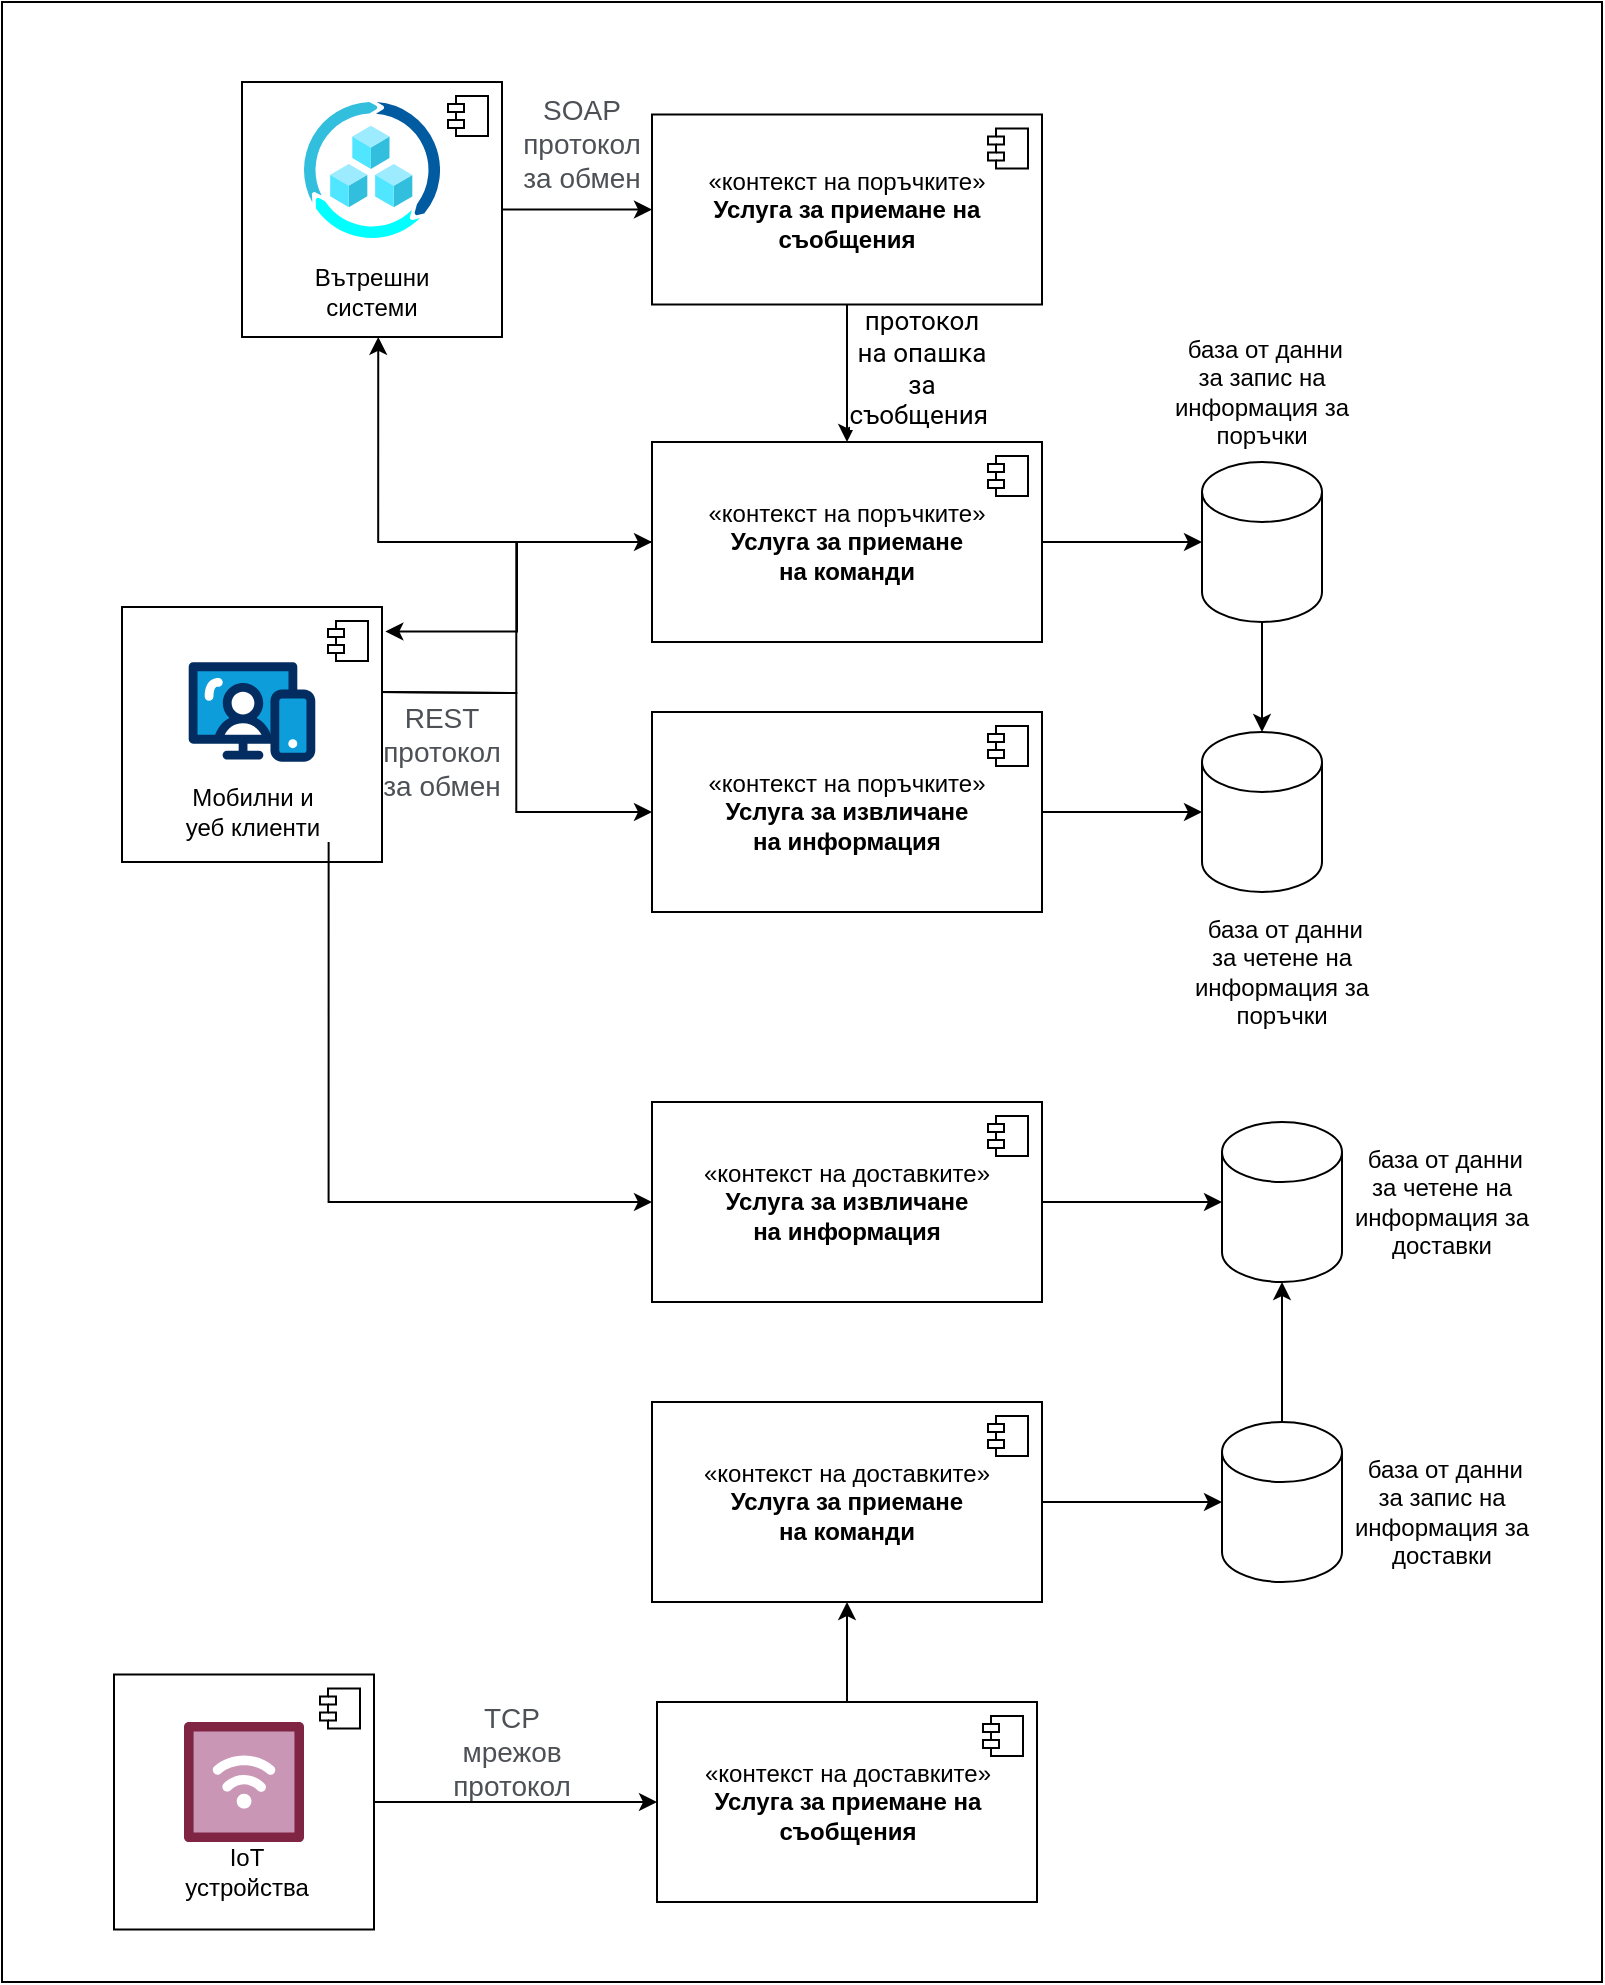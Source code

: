 <mxfile version="24.0.0" type="github">
  <diagram name="Page-1" id="3kHtIoUZKBWZ_jtWRq0K">
    <mxGraphModel dx="2193" dy="710" grid="1" gridSize="10" guides="1" tooltips="1" connect="1" arrows="1" fold="1" page="1" pageScale="1" pageWidth="827" pageHeight="1169" math="0" shadow="0">
      <root>
        <mxCell id="0" />
        <mxCell id="1" parent="0" />
        <mxCell id="xaT1OQUmqO23OhHExjbj-22" value="" style="rounded=0;whiteSpace=wrap;html=1;" vertex="1" parent="1">
          <mxGeometry x="-40" width="800" height="990" as="geometry" />
        </mxCell>
        <mxCell id="xaT1OQUmqO23OhHExjbj-24" style="edgeStyle=orthogonalEdgeStyle;rounded=0;orthogonalLoop=1;jettySize=auto;html=1;entryX=0;entryY=0.5;entryDx=0;entryDy=0;" edge="1" parent="1" target="xaT1OQUmqO23OhHExjbj-34">
          <mxGeometry relative="1" as="geometry">
            <mxPoint x="148.29" y="345.0" as="sourcePoint" />
          </mxGeometry>
        </mxCell>
        <mxCell id="xaT1OQUmqO23OhHExjbj-25" style="edgeStyle=orthogonalEdgeStyle;rounded=0;orthogonalLoop=1;jettySize=auto;html=1;entryX=0;entryY=0.5;entryDx=0;entryDy=0;" edge="1" parent="1" target="xaT1OQUmqO23OhHExjbj-37">
          <mxGeometry relative="1" as="geometry">
            <mxPoint x="148.29" y="345.0" as="sourcePoint" />
          </mxGeometry>
        </mxCell>
        <mxCell id="xaT1OQUmqO23OhHExjbj-31" style="edgeStyle=orthogonalEdgeStyle;rounded=0;orthogonalLoop=1;jettySize=auto;html=1;exitX=0.5;exitY=1;exitDx=0;exitDy=0;entryX=0.5;entryY=0;entryDx=0;entryDy=0;" edge="1" parent="1" source="xaT1OQUmqO23OhHExjbj-32" target="xaT1OQUmqO23OhHExjbj-34">
          <mxGeometry relative="1" as="geometry" />
        </mxCell>
        <mxCell id="xaT1OQUmqO23OhHExjbj-32" value="«контекст на поръчките»&lt;br&gt;&lt;b&gt;Услуга за приемане на съобщения&lt;/b&gt;" style="html=1;dropTarget=0;whiteSpace=wrap;" vertex="1" parent="1">
          <mxGeometry x="285" y="56.25" width="195" height="95" as="geometry" />
        </mxCell>
        <mxCell id="xaT1OQUmqO23OhHExjbj-33" value="" style="shape=module;jettyWidth=8;jettyHeight=4;" vertex="1" parent="xaT1OQUmqO23OhHExjbj-32">
          <mxGeometry x="1" width="20" height="20" relative="1" as="geometry">
            <mxPoint x="-27" y="7" as="offset" />
          </mxGeometry>
        </mxCell>
        <mxCell id="xaT1OQUmqO23OhHExjbj-71" value="" style="edgeStyle=orthogonalEdgeStyle;rounded=0;orthogonalLoop=1;jettySize=auto;html=1;" edge="1" parent="1" source="xaT1OQUmqO23OhHExjbj-34" target="xaT1OQUmqO23OhHExjbj-40">
          <mxGeometry relative="1" as="geometry" />
        </mxCell>
        <mxCell id="xaT1OQUmqO23OhHExjbj-34" value="«контекст на поръчките»&lt;br&gt;&lt;b&gt;Услуга за приемане&lt;br&gt;на команди&lt;/b&gt;" style="html=1;dropTarget=0;whiteSpace=wrap;" vertex="1" parent="1">
          <mxGeometry x="285" y="220" width="195" height="100" as="geometry" />
        </mxCell>
        <mxCell id="xaT1OQUmqO23OhHExjbj-35" value="" style="shape=module;jettyWidth=8;jettyHeight=4;" vertex="1" parent="xaT1OQUmqO23OhHExjbj-34">
          <mxGeometry x="1" width="20" height="20" relative="1" as="geometry">
            <mxPoint x="-27" y="7" as="offset" />
          </mxGeometry>
        </mxCell>
        <mxCell id="xaT1OQUmqO23OhHExjbj-82" value="" style="edgeStyle=orthogonalEdgeStyle;rounded=0;orthogonalLoop=1;jettySize=auto;html=1;" edge="1" parent="1" source="xaT1OQUmqO23OhHExjbj-37" target="xaT1OQUmqO23OhHExjbj-41">
          <mxGeometry relative="1" as="geometry" />
        </mxCell>
        <mxCell id="xaT1OQUmqO23OhHExjbj-37" value="«контекст на поръчките»&lt;br&gt;&lt;b&gt;Услуга за извличане&lt;br&gt;на информация&lt;/b&gt;" style="html=1;dropTarget=0;whiteSpace=wrap;" vertex="1" parent="1">
          <mxGeometry x="285" y="355" width="195" height="100" as="geometry" />
        </mxCell>
        <mxCell id="xaT1OQUmqO23OhHExjbj-38" value="" style="shape=module;jettyWidth=8;jettyHeight=4;" vertex="1" parent="xaT1OQUmqO23OhHExjbj-37">
          <mxGeometry x="1" width="20" height="20" relative="1" as="geometry">
            <mxPoint x="-27" y="7" as="offset" />
          </mxGeometry>
        </mxCell>
        <mxCell id="xaT1OQUmqO23OhHExjbj-39" value="" style="edgeStyle=orthogonalEdgeStyle;rounded=0;orthogonalLoop=1;jettySize=auto;html=1;entryX=0.5;entryY=0;entryDx=0;entryDy=0;entryPerimeter=0;" edge="1" parent="1" source="xaT1OQUmqO23OhHExjbj-40" target="xaT1OQUmqO23OhHExjbj-41">
          <mxGeometry relative="1" as="geometry">
            <mxPoint x="705" y="340" as="targetPoint" />
          </mxGeometry>
        </mxCell>
        <mxCell id="xaT1OQUmqO23OhHExjbj-40" value="" style="shape=cylinder3;whiteSpace=wrap;html=1;boundedLbl=1;backgroundOutline=1;size=15;" vertex="1" parent="1">
          <mxGeometry x="560" y="230" width="60" height="80" as="geometry" />
        </mxCell>
        <mxCell id="xaT1OQUmqO23OhHExjbj-122" value="" style="edgeStyle=orthogonalEdgeStyle;rounded=0;orthogonalLoop=1;jettySize=auto;html=1;" edge="1" parent="1" source="xaT1OQUmqO23OhHExjbj-53" target="xaT1OQUmqO23OhHExjbj-99">
          <mxGeometry relative="1" as="geometry" />
        </mxCell>
        <mxCell id="xaT1OQUmqO23OhHExjbj-53" value="«контекст на доставките»&lt;br&gt;&lt;b&gt;Услуга за приемане на съобщения&lt;/b&gt;" style="html=1;dropTarget=0;whiteSpace=wrap;" vertex="1" parent="1">
          <mxGeometry x="287.5" y="850" width="190" height="100" as="geometry" />
        </mxCell>
        <mxCell id="xaT1OQUmqO23OhHExjbj-54" value="" style="shape=module;jettyWidth=8;jettyHeight=4;" vertex="1" parent="xaT1OQUmqO23OhHExjbj-53">
          <mxGeometry x="1" width="20" height="20" relative="1" as="geometry">
            <mxPoint x="-27" y="7" as="offset" />
          </mxGeometry>
        </mxCell>
        <mxCell id="xaT1OQUmqO23OhHExjbj-69" value="" style="edgeStyle=orthogonalEdgeStyle;rounded=0;orthogonalLoop=1;jettySize=auto;html=1;" edge="1" parent="1" source="xaT1OQUmqO23OhHExjbj-65" target="xaT1OQUmqO23OhHExjbj-32">
          <mxGeometry relative="1" as="geometry" />
        </mxCell>
        <mxCell id="xaT1OQUmqO23OhHExjbj-65" value="" style="html=1;dropTarget=0;whiteSpace=wrap;" vertex="1" parent="1">
          <mxGeometry x="80" y="40" width="130" height="127.5" as="geometry" />
        </mxCell>
        <mxCell id="xaT1OQUmqO23OhHExjbj-66" value="" style="shape=module;jettyWidth=8;jettyHeight=4;" vertex="1" parent="xaT1OQUmqO23OhHExjbj-65">
          <mxGeometry x="1" width="20" height="20" relative="1" as="geometry">
            <mxPoint x="-27" y="7" as="offset" />
          </mxGeometry>
        </mxCell>
        <mxCell id="xaT1OQUmqO23OhHExjbj-68" value="Вътрешни системи" style="text;html=1;strokeColor=none;fillColor=none;align=center;verticalAlign=middle;whiteSpace=wrap;rounded=0;" vertex="1" parent="1">
          <mxGeometry x="105" y="130" width="80" height="30" as="geometry" />
        </mxCell>
        <mxCell id="xaT1OQUmqO23OhHExjbj-70" value="" style="image;aspect=fixed;html=1;points=[];align=center;fontSize=12;image=img/lib/azure2/other/Azure_Center_for_SAP.svg;" vertex="1" parent="1">
          <mxGeometry x="111" y="50" width="68" height="68" as="geometry" />
        </mxCell>
        <mxCell id="xaT1OQUmqO23OhHExjbj-41" value="" style="shape=cylinder3;whiteSpace=wrap;html=1;boundedLbl=1;backgroundOutline=1;size=15;" vertex="1" parent="1">
          <mxGeometry x="560" y="365" width="60" height="80" as="geometry" />
        </mxCell>
        <mxCell id="xaT1OQUmqO23OhHExjbj-73" value="&lt;span style=&quot;color: rgb(77, 81, 86); font-family: arial, sans-serif; font-size: 14px; text-align: left; background-color: rgb(255, 255, 255);&quot;&gt;ТСР мрежов протокол&lt;/span&gt;" style="text;html=1;align=center;verticalAlign=middle;whiteSpace=wrap;rounded=0;" vertex="1" parent="1">
          <mxGeometry x="185" y="860" width="60" height="30" as="geometry" />
        </mxCell>
        <mxCell id="xaT1OQUmqO23OhHExjbj-74" value="&lt;span style=&quot;color: rgb(77, 81, 86); font-family: arial, sans-serif; font-size: 14px; text-align: left; background-color: rgb(255, 255, 255);&quot;&gt;SOAP протокол за обмен&lt;/span&gt;" style="text;html=1;align=center;verticalAlign=middle;whiteSpace=wrap;rounded=0;" vertex="1" parent="1">
          <mxGeometry x="220" y="56.25" width="60" height="30" as="geometry" />
        </mxCell>
        <mxCell id="xaT1OQUmqO23OhHExjbj-80" value="&amp;nbsp;база от данни за запис на информация за поръчки" style="text;html=1;align=center;verticalAlign=middle;whiteSpace=wrap;rounded=0;" vertex="1" parent="1">
          <mxGeometry x="545" y="180" width="90" height="30" as="geometry" />
        </mxCell>
        <mxCell id="xaT1OQUmqO23OhHExjbj-83" value="&amp;nbsp;база от данни за четене на информация за доставки" style="text;html=1;align=center;verticalAlign=middle;whiteSpace=wrap;rounded=0;" vertex="1" parent="1">
          <mxGeometry x="635" y="585" width="90" height="30" as="geometry" />
        </mxCell>
        <mxCell id="xaT1OQUmqO23OhHExjbj-84" style="edgeStyle=orthogonalEdgeStyle;rounded=0;orthogonalLoop=1;jettySize=auto;html=1;entryX=0.539;entryY=1.248;entryDx=0;entryDy=0;entryPerimeter=0;" edge="1" parent="1" source="xaT1OQUmqO23OhHExjbj-34" target="xaT1OQUmqO23OhHExjbj-68">
          <mxGeometry relative="1" as="geometry" />
        </mxCell>
        <mxCell id="xaT1OQUmqO23OhHExjbj-93" value="" style="edgeStyle=orthogonalEdgeStyle;rounded=0;orthogonalLoop=1;jettySize=auto;html=1;" edge="1" parent="1" source="xaT1OQUmqO23OhHExjbj-88" target="xaT1OQUmqO23OhHExjbj-90">
          <mxGeometry relative="1" as="geometry" />
        </mxCell>
        <mxCell id="xaT1OQUmqO23OhHExjbj-88" value="«контекст на доставките»&lt;br&gt;&lt;b&gt;Услуга за извличане&lt;br&gt;на информация&lt;/b&gt;" style="html=1;dropTarget=0;whiteSpace=wrap;" vertex="1" parent="1">
          <mxGeometry x="285" y="550" width="195" height="100" as="geometry" />
        </mxCell>
        <mxCell id="xaT1OQUmqO23OhHExjbj-89" value="" style="shape=module;jettyWidth=8;jettyHeight=4;" vertex="1" parent="xaT1OQUmqO23OhHExjbj-88">
          <mxGeometry x="1" width="20" height="20" relative="1" as="geometry">
            <mxPoint x="-27" y="7" as="offset" />
          </mxGeometry>
        </mxCell>
        <mxCell id="xaT1OQUmqO23OhHExjbj-90" value="" style="shape=cylinder3;whiteSpace=wrap;html=1;boundedLbl=1;backgroundOutline=1;size=15;" vertex="1" parent="1">
          <mxGeometry x="570" y="560" width="60" height="80" as="geometry" />
        </mxCell>
        <mxCell id="xaT1OQUmqO23OhHExjbj-92" value="&amp;nbsp;база от данни за четене на информация за поръчки" style="text;html=1;align=center;verticalAlign=middle;whiteSpace=wrap;rounded=0;" vertex="1" parent="1">
          <mxGeometry x="555" y="470" width="90" height="30" as="geometry" />
        </mxCell>
        <mxCell id="xaT1OQUmqO23OhHExjbj-94" value="" style="html=1;dropTarget=0;whiteSpace=wrap;" vertex="1" parent="1">
          <mxGeometry x="20" y="302.5" width="130" height="127.5" as="geometry" />
        </mxCell>
        <mxCell id="xaT1OQUmqO23OhHExjbj-95" value="" style="shape=module;jettyWidth=8;jettyHeight=4;" vertex="1" parent="xaT1OQUmqO23OhHExjbj-94">
          <mxGeometry x="1" width="20" height="20" relative="1" as="geometry">
            <mxPoint x="-27" y="7" as="offset" />
          </mxGeometry>
        </mxCell>
        <mxCell id="xaT1OQUmqO23OhHExjbj-96" value="" style="verticalLabelPosition=bottom;aspect=fixed;html=1;shape=mxgraph.salesforce.web;" vertex="1" parent="1">
          <mxGeometry x="53.35" y="330" width="63.29" height="50" as="geometry" />
        </mxCell>
        <mxCell id="xaT1OQUmqO23OhHExjbj-111" style="edgeStyle=orthogonalEdgeStyle;rounded=0;orthogonalLoop=1;jettySize=auto;html=1;entryX=0;entryY=0.5;entryDx=0;entryDy=0;exitX=1;exitY=1;exitDx=0;exitDy=0;" edge="1" parent="1" source="xaT1OQUmqO23OhHExjbj-97" target="xaT1OQUmqO23OhHExjbj-88">
          <mxGeometry relative="1" as="geometry" />
        </mxCell>
        <mxCell id="xaT1OQUmqO23OhHExjbj-97" value="Мобилни и уеб клиенти" style="text;html=1;strokeColor=none;fillColor=none;align=center;verticalAlign=middle;whiteSpace=wrap;rounded=0;" vertex="1" parent="1">
          <mxGeometry x="46.68" y="390" width="76.64" height="30" as="geometry" />
        </mxCell>
        <mxCell id="xaT1OQUmqO23OhHExjbj-98" style="edgeStyle=orthogonalEdgeStyle;rounded=0;orthogonalLoop=1;jettySize=auto;html=1;entryX=1.013;entryY=0.096;entryDx=0;entryDy=0;entryPerimeter=0;" edge="1" parent="1" source="xaT1OQUmqO23OhHExjbj-34" target="xaT1OQUmqO23OhHExjbj-94">
          <mxGeometry relative="1" as="geometry" />
        </mxCell>
        <mxCell id="xaT1OQUmqO23OhHExjbj-103" value="" style="edgeStyle=orthogonalEdgeStyle;rounded=0;orthogonalLoop=1;jettySize=auto;html=1;" edge="1" parent="1" source="xaT1OQUmqO23OhHExjbj-99" target="xaT1OQUmqO23OhHExjbj-101">
          <mxGeometry relative="1" as="geometry" />
        </mxCell>
        <mxCell id="xaT1OQUmqO23OhHExjbj-99" value="«контекст на доставките»&lt;br&gt;&lt;b&gt;Услуга за приемане&lt;br&gt;на команди&lt;/b&gt;" style="html=1;dropTarget=0;whiteSpace=wrap;" vertex="1" parent="1">
          <mxGeometry x="285" y="700" width="195" height="100" as="geometry" />
        </mxCell>
        <mxCell id="xaT1OQUmqO23OhHExjbj-100" value="" style="shape=module;jettyWidth=8;jettyHeight=4;" vertex="1" parent="xaT1OQUmqO23OhHExjbj-99">
          <mxGeometry x="1" width="20" height="20" relative="1" as="geometry">
            <mxPoint x="-27" y="7" as="offset" />
          </mxGeometry>
        </mxCell>
        <mxCell id="xaT1OQUmqO23OhHExjbj-104" value="" style="edgeStyle=orthogonalEdgeStyle;rounded=0;orthogonalLoop=1;jettySize=auto;html=1;" edge="1" parent="1" source="xaT1OQUmqO23OhHExjbj-101" target="xaT1OQUmqO23OhHExjbj-90">
          <mxGeometry relative="1" as="geometry" />
        </mxCell>
        <mxCell id="xaT1OQUmqO23OhHExjbj-101" value="" style="shape=cylinder3;whiteSpace=wrap;html=1;boundedLbl=1;backgroundOutline=1;size=15;" vertex="1" parent="1">
          <mxGeometry x="570" y="710" width="60" height="80" as="geometry" />
        </mxCell>
        <mxCell id="xaT1OQUmqO23OhHExjbj-102" value="&amp;nbsp;база от данни за запис на информация за доставки" style="text;html=1;align=center;verticalAlign=middle;whiteSpace=wrap;rounded=0;" vertex="1" parent="1">
          <mxGeometry x="635" y="740" width="90" height="30" as="geometry" />
        </mxCell>
        <mxCell id="xaT1OQUmqO23OhHExjbj-106" value="&lt;span style=&quot;color: rgb(77, 81, 86); font-family: arial, sans-serif; font-size: 14px; text-align: left; background-color: rgb(255, 255, 255);&quot;&gt;REST протокол за обмен&lt;/span&gt;" style="text;html=1;align=center;verticalAlign=middle;whiteSpace=wrap;rounded=0;" vertex="1" parent="1">
          <mxGeometry x="150" y="360" width="60" height="30" as="geometry" />
        </mxCell>
        <mxCell id="xaT1OQUmqO23OhHExjbj-107" value="&lt;span style=&quot;font-family: roboto, arial, &amp;quot;sans-serif&amp;quot;; font-size: 13px; background-color: rgb(255, 255, 255);&quot;&gt;протокол на опашка за съобщения&amp;nbsp;&lt;/span&gt;" style="text;html=1;align=center;verticalAlign=middle;whiteSpace=wrap;rounded=0;" vertex="1" parent="1">
          <mxGeometry x="390" y="167.5" width="60" height="30" as="geometry" />
        </mxCell>
        <mxCell id="xaT1OQUmqO23OhHExjbj-121" style="edgeStyle=orthogonalEdgeStyle;rounded=0;orthogonalLoop=1;jettySize=auto;html=1;" edge="1" parent="1" source="xaT1OQUmqO23OhHExjbj-108" target="xaT1OQUmqO23OhHExjbj-53">
          <mxGeometry relative="1" as="geometry" />
        </mxCell>
        <mxCell id="xaT1OQUmqO23OhHExjbj-108" value="" style="html=1;dropTarget=0;whiteSpace=wrap;" vertex="1" parent="1">
          <mxGeometry x="16" y="836.25" width="130" height="127.5" as="geometry" />
        </mxCell>
        <mxCell id="xaT1OQUmqO23OhHExjbj-109" value="" style="shape=module;jettyWidth=8;jettyHeight=4;" vertex="1" parent="xaT1OQUmqO23OhHExjbj-108">
          <mxGeometry x="1" width="20" height="20" relative="1" as="geometry">
            <mxPoint x="-27" y="7" as="offset" />
          </mxGeometry>
        </mxCell>
        <mxCell id="xaT1OQUmqO23OhHExjbj-116" value="" style="verticalLabelPosition=bottom;aspect=fixed;html=1;shape=mxgraph.salesforce.iot;" vertex="1" parent="1">
          <mxGeometry x="51" y="860" width="60" height="60" as="geometry" />
        </mxCell>
        <mxCell id="xaT1OQUmqO23OhHExjbj-117" value="IoT устройства" style="text;html=1;strokeColor=none;fillColor=none;align=center;verticalAlign=middle;whiteSpace=wrap;rounded=0;" vertex="1" parent="1">
          <mxGeometry x="47.64" y="920" width="69" height="30" as="geometry" />
        </mxCell>
      </root>
    </mxGraphModel>
  </diagram>
</mxfile>
